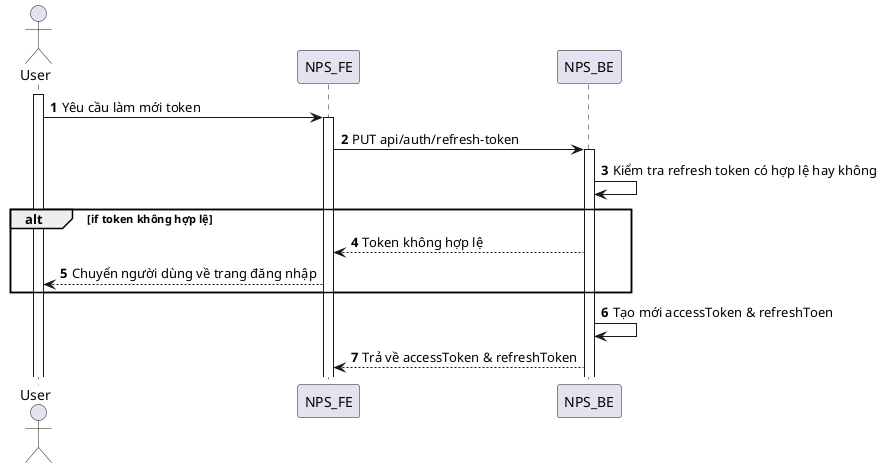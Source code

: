 @startuml
autonumber
actor User
activate User
User -> NPS_FE: Yêu cầu làm mới token
activate NPS_FE
NPS_FE -> NPS_BE: PUT api/auth/refresh-token
activate NPS_BE
NPS_BE -> NPS_BE: Kiểm tra refresh token có hợp lệ hay không
alt if token không hợp lệ
NPS_BE --> NPS_FE: Token không hợp lệ
NPS_FE --> User: Chuyển người dùng về trang đăng nhập
end 
NPS_BE -> NPS_BE: Tạo mới accessToken & refreshToen
NPS_BE --> NPS_FE: Trả về accessToken & refreshToken
@enduml